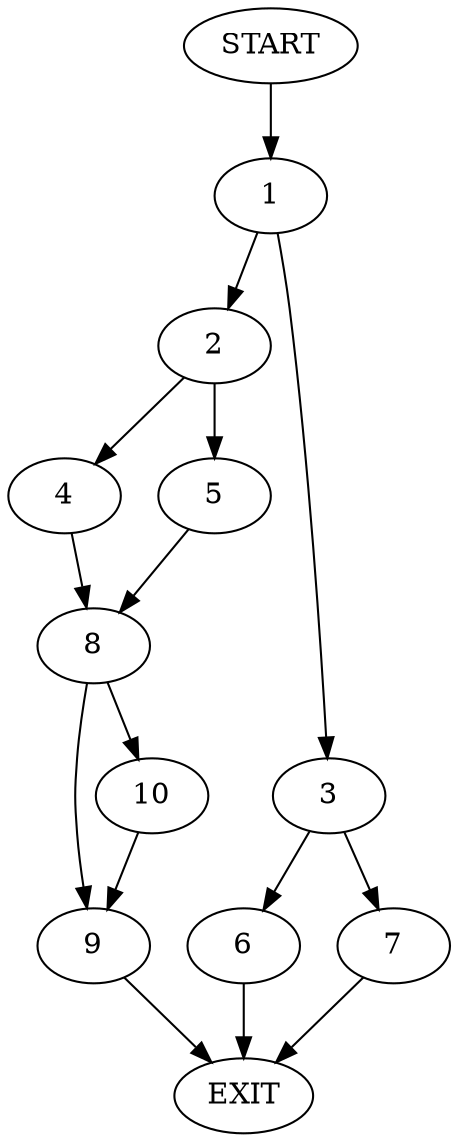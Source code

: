 digraph {
0 [label="START"]
11 [label="EXIT"]
0 -> 1
1 -> 2
1 -> 3
2 -> 4
2 -> 5
3 -> 6
3 -> 7
6 -> 11
7 -> 11
4 -> 8
5 -> 8
8 -> 9
8 -> 10
9 -> 11
10 -> 9
}
